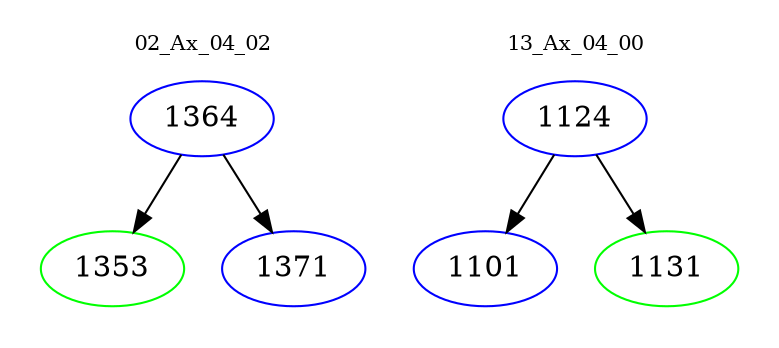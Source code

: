 digraph{
subgraph cluster_0 {
color = white
label = "02_Ax_04_02";
fontsize=10;
T0_1364 [label="1364", color="blue"]
T0_1364 -> T0_1353 [color="black"]
T0_1353 [label="1353", color="green"]
T0_1364 -> T0_1371 [color="black"]
T0_1371 [label="1371", color="blue"]
}
subgraph cluster_1 {
color = white
label = "13_Ax_04_00";
fontsize=10;
T1_1124 [label="1124", color="blue"]
T1_1124 -> T1_1101 [color="black"]
T1_1101 [label="1101", color="blue"]
T1_1124 -> T1_1131 [color="black"]
T1_1131 [label="1131", color="green"]
}
}
